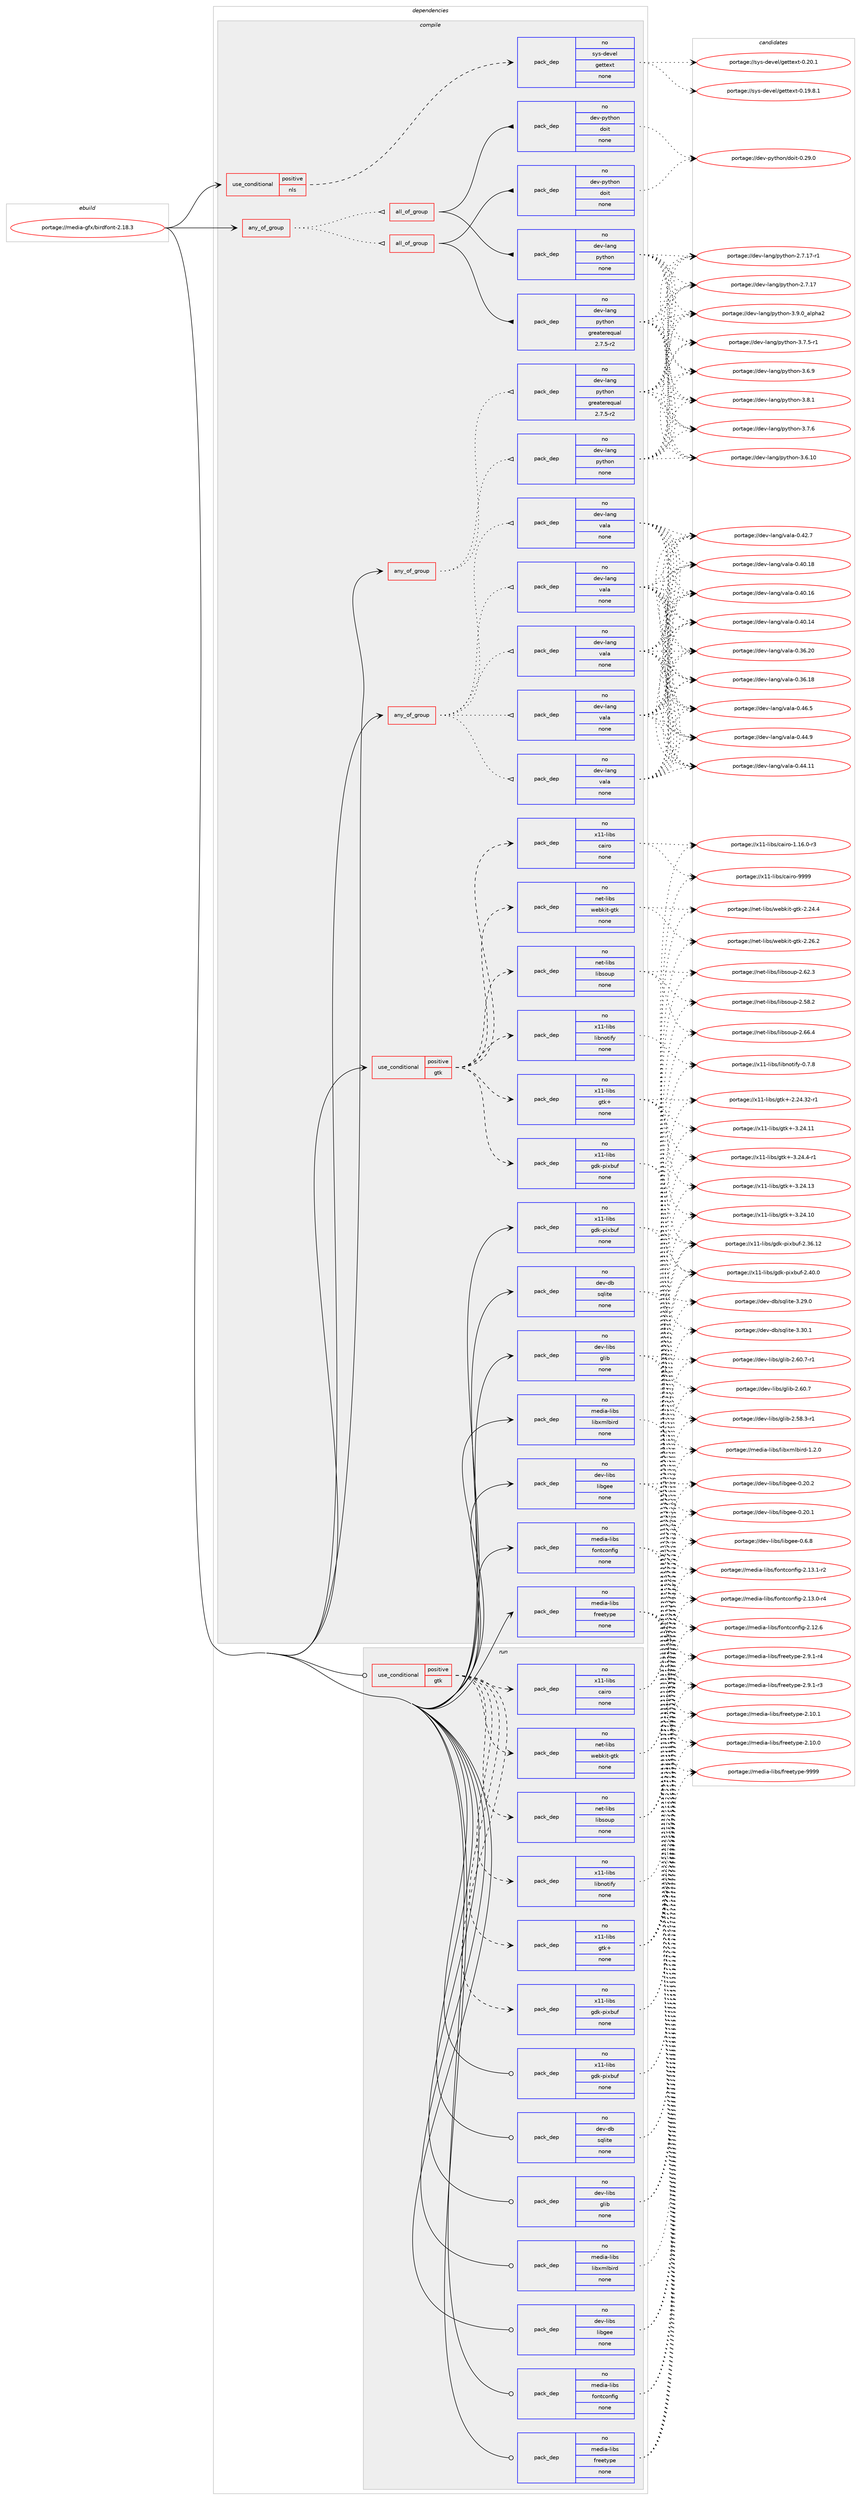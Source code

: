 digraph prolog {

# *************
# Graph options
# *************

newrank=true;
concentrate=true;
compound=true;
graph [rankdir=LR,fontname=Helvetica,fontsize=10,ranksep=1.5];#, ranksep=2.5, nodesep=0.2];
edge  [arrowhead=vee];
node  [fontname=Helvetica,fontsize=10];

# **********
# The ebuild
# **********

subgraph cluster_leftcol {
color=gray;
label=<<i>ebuild</i>>;
id [label="portage://media-gfx/birdfont-2.18.3", color=red, width=4, href="../media-gfx/birdfont-2.18.3.svg"];
}

# ****************
# The dependencies
# ****************

subgraph cluster_midcol {
color=gray;
label=<<i>dependencies</i>>;
subgraph cluster_compile {
fillcolor="#eeeeee";
style=filled;
label=<<i>compile</i>>;
subgraph any3265 {
dependency226949 [label=<<TABLE BORDER="0" CELLBORDER="1" CELLSPACING="0" CELLPADDING="4"><TR><TD CELLPADDING="10">any_of_group</TD></TR></TABLE>>, shape=none, color=red];subgraph all173 {
dependency226950 [label=<<TABLE BORDER="0" CELLBORDER="1" CELLSPACING="0" CELLPADDING="4"><TR><TD CELLPADDING="10">all_of_group</TD></TR></TABLE>>, shape=none, color=red];subgraph pack171475 {
dependency226951 [label=<<TABLE BORDER="0" CELLBORDER="1" CELLSPACING="0" CELLPADDING="4" WIDTH="220"><TR><TD ROWSPAN="6" CELLPADDING="30">pack_dep</TD></TR><TR><TD WIDTH="110">no</TD></TR><TR><TD>dev-lang</TD></TR><TR><TD>python</TD></TR><TR><TD>none</TD></TR><TR><TD></TD></TR></TABLE>>, shape=none, color=blue];
}
dependency226950:e -> dependency226951:w [weight=20,style="solid",arrowhead="inv"];
subgraph pack171476 {
dependency226952 [label=<<TABLE BORDER="0" CELLBORDER="1" CELLSPACING="0" CELLPADDING="4" WIDTH="220"><TR><TD ROWSPAN="6" CELLPADDING="30">pack_dep</TD></TR><TR><TD WIDTH="110">no</TD></TR><TR><TD>dev-python</TD></TR><TR><TD>doit</TD></TR><TR><TD>none</TD></TR><TR><TD></TD></TR></TABLE>>, shape=none, color=blue];
}
dependency226950:e -> dependency226952:w [weight=20,style="solid",arrowhead="inv"];
}
dependency226949:e -> dependency226950:w [weight=20,style="dotted",arrowhead="oinv"];
subgraph all174 {
dependency226953 [label=<<TABLE BORDER="0" CELLBORDER="1" CELLSPACING="0" CELLPADDING="4"><TR><TD CELLPADDING="10">all_of_group</TD></TR></TABLE>>, shape=none, color=red];subgraph pack171477 {
dependency226954 [label=<<TABLE BORDER="0" CELLBORDER="1" CELLSPACING="0" CELLPADDING="4" WIDTH="220"><TR><TD ROWSPAN="6" CELLPADDING="30">pack_dep</TD></TR><TR><TD WIDTH="110">no</TD></TR><TR><TD>dev-lang</TD></TR><TR><TD>python</TD></TR><TR><TD>greaterequal</TD></TR><TR><TD>2.7.5-r2</TD></TR></TABLE>>, shape=none, color=blue];
}
dependency226953:e -> dependency226954:w [weight=20,style="solid",arrowhead="inv"];
subgraph pack171478 {
dependency226955 [label=<<TABLE BORDER="0" CELLBORDER="1" CELLSPACING="0" CELLPADDING="4" WIDTH="220"><TR><TD ROWSPAN="6" CELLPADDING="30">pack_dep</TD></TR><TR><TD WIDTH="110">no</TD></TR><TR><TD>dev-python</TD></TR><TR><TD>doit</TD></TR><TR><TD>none</TD></TR><TR><TD></TD></TR></TABLE>>, shape=none, color=blue];
}
dependency226953:e -> dependency226955:w [weight=20,style="solid",arrowhead="inv"];
}
dependency226949:e -> dependency226953:w [weight=20,style="dotted",arrowhead="oinv"];
}
id:e -> dependency226949:w [weight=20,style="solid",arrowhead="vee"];
subgraph any3266 {
dependency226956 [label=<<TABLE BORDER="0" CELLBORDER="1" CELLSPACING="0" CELLPADDING="4"><TR><TD CELLPADDING="10">any_of_group</TD></TR></TABLE>>, shape=none, color=red];subgraph pack171479 {
dependency226957 [label=<<TABLE BORDER="0" CELLBORDER="1" CELLSPACING="0" CELLPADDING="4" WIDTH="220"><TR><TD ROWSPAN="6" CELLPADDING="30">pack_dep</TD></TR><TR><TD WIDTH="110">no</TD></TR><TR><TD>dev-lang</TD></TR><TR><TD>python</TD></TR><TR><TD>none</TD></TR><TR><TD></TD></TR></TABLE>>, shape=none, color=blue];
}
dependency226956:e -> dependency226957:w [weight=20,style="dotted",arrowhead="oinv"];
subgraph pack171480 {
dependency226958 [label=<<TABLE BORDER="0" CELLBORDER="1" CELLSPACING="0" CELLPADDING="4" WIDTH="220"><TR><TD ROWSPAN="6" CELLPADDING="30">pack_dep</TD></TR><TR><TD WIDTH="110">no</TD></TR><TR><TD>dev-lang</TD></TR><TR><TD>python</TD></TR><TR><TD>greaterequal</TD></TR><TR><TD>2.7.5-r2</TD></TR></TABLE>>, shape=none, color=blue];
}
dependency226956:e -> dependency226958:w [weight=20,style="dotted",arrowhead="oinv"];
}
id:e -> dependency226956:w [weight=20,style="solid",arrowhead="vee"];
subgraph any3267 {
dependency226959 [label=<<TABLE BORDER="0" CELLBORDER="1" CELLSPACING="0" CELLPADDING="4"><TR><TD CELLPADDING="10">any_of_group</TD></TR></TABLE>>, shape=none, color=red];subgraph pack171481 {
dependency226960 [label=<<TABLE BORDER="0" CELLBORDER="1" CELLSPACING="0" CELLPADDING="4" WIDTH="220"><TR><TD ROWSPAN="6" CELLPADDING="30">pack_dep</TD></TR><TR><TD WIDTH="110">no</TD></TR><TR><TD>dev-lang</TD></TR><TR><TD>vala</TD></TR><TR><TD>none</TD></TR><TR><TD></TD></TR></TABLE>>, shape=none, color=blue];
}
dependency226959:e -> dependency226960:w [weight=20,style="dotted",arrowhead="oinv"];
subgraph pack171482 {
dependency226961 [label=<<TABLE BORDER="0" CELLBORDER="1" CELLSPACING="0" CELLPADDING="4" WIDTH="220"><TR><TD ROWSPAN="6" CELLPADDING="30">pack_dep</TD></TR><TR><TD WIDTH="110">no</TD></TR><TR><TD>dev-lang</TD></TR><TR><TD>vala</TD></TR><TR><TD>none</TD></TR><TR><TD></TD></TR></TABLE>>, shape=none, color=blue];
}
dependency226959:e -> dependency226961:w [weight=20,style="dotted",arrowhead="oinv"];
subgraph pack171483 {
dependency226962 [label=<<TABLE BORDER="0" CELLBORDER="1" CELLSPACING="0" CELLPADDING="4" WIDTH="220"><TR><TD ROWSPAN="6" CELLPADDING="30">pack_dep</TD></TR><TR><TD WIDTH="110">no</TD></TR><TR><TD>dev-lang</TD></TR><TR><TD>vala</TD></TR><TR><TD>none</TD></TR><TR><TD></TD></TR></TABLE>>, shape=none, color=blue];
}
dependency226959:e -> dependency226962:w [weight=20,style="dotted",arrowhead="oinv"];
subgraph pack171484 {
dependency226963 [label=<<TABLE BORDER="0" CELLBORDER="1" CELLSPACING="0" CELLPADDING="4" WIDTH="220"><TR><TD ROWSPAN="6" CELLPADDING="30">pack_dep</TD></TR><TR><TD WIDTH="110">no</TD></TR><TR><TD>dev-lang</TD></TR><TR><TD>vala</TD></TR><TR><TD>none</TD></TR><TR><TD></TD></TR></TABLE>>, shape=none, color=blue];
}
dependency226959:e -> dependency226963:w [weight=20,style="dotted",arrowhead="oinv"];
subgraph pack171485 {
dependency226964 [label=<<TABLE BORDER="0" CELLBORDER="1" CELLSPACING="0" CELLPADDING="4" WIDTH="220"><TR><TD ROWSPAN="6" CELLPADDING="30">pack_dep</TD></TR><TR><TD WIDTH="110">no</TD></TR><TR><TD>dev-lang</TD></TR><TR><TD>vala</TD></TR><TR><TD>none</TD></TR><TR><TD></TD></TR></TABLE>>, shape=none, color=blue];
}
dependency226959:e -> dependency226964:w [weight=20,style="dotted",arrowhead="oinv"];
}
id:e -> dependency226959:w [weight=20,style="solid",arrowhead="vee"];
subgraph cond52039 {
dependency226965 [label=<<TABLE BORDER="0" CELLBORDER="1" CELLSPACING="0" CELLPADDING="4"><TR><TD ROWSPAN="3" CELLPADDING="10">use_conditional</TD></TR><TR><TD>positive</TD></TR><TR><TD>gtk</TD></TR></TABLE>>, shape=none, color=red];
subgraph pack171486 {
dependency226966 [label=<<TABLE BORDER="0" CELLBORDER="1" CELLSPACING="0" CELLPADDING="4" WIDTH="220"><TR><TD ROWSPAN="6" CELLPADDING="30">pack_dep</TD></TR><TR><TD WIDTH="110">no</TD></TR><TR><TD>net-libs</TD></TR><TR><TD>libsoup</TD></TR><TR><TD>none</TD></TR><TR><TD></TD></TR></TABLE>>, shape=none, color=blue];
}
dependency226965:e -> dependency226966:w [weight=20,style="dashed",arrowhead="vee"];
subgraph pack171487 {
dependency226967 [label=<<TABLE BORDER="0" CELLBORDER="1" CELLSPACING="0" CELLPADDING="4" WIDTH="220"><TR><TD ROWSPAN="6" CELLPADDING="30">pack_dep</TD></TR><TR><TD WIDTH="110">no</TD></TR><TR><TD>net-libs</TD></TR><TR><TD>webkit-gtk</TD></TR><TR><TD>none</TD></TR><TR><TD></TD></TR></TABLE>>, shape=none, color=blue];
}
dependency226965:e -> dependency226967:w [weight=20,style="dashed",arrowhead="vee"];
subgraph pack171488 {
dependency226968 [label=<<TABLE BORDER="0" CELLBORDER="1" CELLSPACING="0" CELLPADDING="4" WIDTH="220"><TR><TD ROWSPAN="6" CELLPADDING="30">pack_dep</TD></TR><TR><TD WIDTH="110">no</TD></TR><TR><TD>x11-libs</TD></TR><TR><TD>cairo</TD></TR><TR><TD>none</TD></TR><TR><TD></TD></TR></TABLE>>, shape=none, color=blue];
}
dependency226965:e -> dependency226968:w [weight=20,style="dashed",arrowhead="vee"];
subgraph pack171489 {
dependency226969 [label=<<TABLE BORDER="0" CELLBORDER="1" CELLSPACING="0" CELLPADDING="4" WIDTH="220"><TR><TD ROWSPAN="6" CELLPADDING="30">pack_dep</TD></TR><TR><TD WIDTH="110">no</TD></TR><TR><TD>x11-libs</TD></TR><TR><TD>gdk-pixbuf</TD></TR><TR><TD>none</TD></TR><TR><TD></TD></TR></TABLE>>, shape=none, color=blue];
}
dependency226965:e -> dependency226969:w [weight=20,style="dashed",arrowhead="vee"];
subgraph pack171490 {
dependency226970 [label=<<TABLE BORDER="0" CELLBORDER="1" CELLSPACING="0" CELLPADDING="4" WIDTH="220"><TR><TD ROWSPAN="6" CELLPADDING="30">pack_dep</TD></TR><TR><TD WIDTH="110">no</TD></TR><TR><TD>x11-libs</TD></TR><TR><TD>gtk+</TD></TR><TR><TD>none</TD></TR><TR><TD></TD></TR></TABLE>>, shape=none, color=blue];
}
dependency226965:e -> dependency226970:w [weight=20,style="dashed",arrowhead="vee"];
subgraph pack171491 {
dependency226971 [label=<<TABLE BORDER="0" CELLBORDER="1" CELLSPACING="0" CELLPADDING="4" WIDTH="220"><TR><TD ROWSPAN="6" CELLPADDING="30">pack_dep</TD></TR><TR><TD WIDTH="110">no</TD></TR><TR><TD>x11-libs</TD></TR><TR><TD>libnotify</TD></TR><TR><TD>none</TD></TR><TR><TD></TD></TR></TABLE>>, shape=none, color=blue];
}
dependency226965:e -> dependency226971:w [weight=20,style="dashed",arrowhead="vee"];
}
id:e -> dependency226965:w [weight=20,style="solid",arrowhead="vee"];
subgraph cond52040 {
dependency226972 [label=<<TABLE BORDER="0" CELLBORDER="1" CELLSPACING="0" CELLPADDING="4"><TR><TD ROWSPAN="3" CELLPADDING="10">use_conditional</TD></TR><TR><TD>positive</TD></TR><TR><TD>nls</TD></TR></TABLE>>, shape=none, color=red];
subgraph pack171492 {
dependency226973 [label=<<TABLE BORDER="0" CELLBORDER="1" CELLSPACING="0" CELLPADDING="4" WIDTH="220"><TR><TD ROWSPAN="6" CELLPADDING="30">pack_dep</TD></TR><TR><TD WIDTH="110">no</TD></TR><TR><TD>sys-devel</TD></TR><TR><TD>gettext</TD></TR><TR><TD>none</TD></TR><TR><TD></TD></TR></TABLE>>, shape=none, color=blue];
}
dependency226972:e -> dependency226973:w [weight=20,style="dashed",arrowhead="vee"];
}
id:e -> dependency226972:w [weight=20,style="solid",arrowhead="vee"];
subgraph pack171493 {
dependency226974 [label=<<TABLE BORDER="0" CELLBORDER="1" CELLSPACING="0" CELLPADDING="4" WIDTH="220"><TR><TD ROWSPAN="6" CELLPADDING="30">pack_dep</TD></TR><TR><TD WIDTH="110">no</TD></TR><TR><TD>dev-db</TD></TR><TR><TD>sqlite</TD></TR><TR><TD>none</TD></TR><TR><TD></TD></TR></TABLE>>, shape=none, color=blue];
}
id:e -> dependency226974:w [weight=20,style="solid",arrowhead="vee"];
subgraph pack171494 {
dependency226975 [label=<<TABLE BORDER="0" CELLBORDER="1" CELLSPACING="0" CELLPADDING="4" WIDTH="220"><TR><TD ROWSPAN="6" CELLPADDING="30">pack_dep</TD></TR><TR><TD WIDTH="110">no</TD></TR><TR><TD>dev-libs</TD></TR><TR><TD>glib</TD></TR><TR><TD>none</TD></TR><TR><TD></TD></TR></TABLE>>, shape=none, color=blue];
}
id:e -> dependency226975:w [weight=20,style="solid",arrowhead="vee"];
subgraph pack171495 {
dependency226976 [label=<<TABLE BORDER="0" CELLBORDER="1" CELLSPACING="0" CELLPADDING="4" WIDTH="220"><TR><TD ROWSPAN="6" CELLPADDING="30">pack_dep</TD></TR><TR><TD WIDTH="110">no</TD></TR><TR><TD>dev-libs</TD></TR><TR><TD>libgee</TD></TR><TR><TD>none</TD></TR><TR><TD></TD></TR></TABLE>>, shape=none, color=blue];
}
id:e -> dependency226976:w [weight=20,style="solid",arrowhead="vee"];
subgraph pack171496 {
dependency226977 [label=<<TABLE BORDER="0" CELLBORDER="1" CELLSPACING="0" CELLPADDING="4" WIDTH="220"><TR><TD ROWSPAN="6" CELLPADDING="30">pack_dep</TD></TR><TR><TD WIDTH="110">no</TD></TR><TR><TD>media-libs</TD></TR><TR><TD>fontconfig</TD></TR><TR><TD>none</TD></TR><TR><TD></TD></TR></TABLE>>, shape=none, color=blue];
}
id:e -> dependency226977:w [weight=20,style="solid",arrowhead="vee"];
subgraph pack171497 {
dependency226978 [label=<<TABLE BORDER="0" CELLBORDER="1" CELLSPACING="0" CELLPADDING="4" WIDTH="220"><TR><TD ROWSPAN="6" CELLPADDING="30">pack_dep</TD></TR><TR><TD WIDTH="110">no</TD></TR><TR><TD>media-libs</TD></TR><TR><TD>freetype</TD></TR><TR><TD>none</TD></TR><TR><TD></TD></TR></TABLE>>, shape=none, color=blue];
}
id:e -> dependency226978:w [weight=20,style="solid",arrowhead="vee"];
subgraph pack171498 {
dependency226979 [label=<<TABLE BORDER="0" CELLBORDER="1" CELLSPACING="0" CELLPADDING="4" WIDTH="220"><TR><TD ROWSPAN="6" CELLPADDING="30">pack_dep</TD></TR><TR><TD WIDTH="110">no</TD></TR><TR><TD>media-libs</TD></TR><TR><TD>libxmlbird</TD></TR><TR><TD>none</TD></TR><TR><TD></TD></TR></TABLE>>, shape=none, color=blue];
}
id:e -> dependency226979:w [weight=20,style="solid",arrowhead="vee"];
subgraph pack171499 {
dependency226980 [label=<<TABLE BORDER="0" CELLBORDER="1" CELLSPACING="0" CELLPADDING="4" WIDTH="220"><TR><TD ROWSPAN="6" CELLPADDING="30">pack_dep</TD></TR><TR><TD WIDTH="110">no</TD></TR><TR><TD>x11-libs</TD></TR><TR><TD>gdk-pixbuf</TD></TR><TR><TD>none</TD></TR><TR><TD></TD></TR></TABLE>>, shape=none, color=blue];
}
id:e -> dependency226980:w [weight=20,style="solid",arrowhead="vee"];
}
subgraph cluster_compileandrun {
fillcolor="#eeeeee";
style=filled;
label=<<i>compile and run</i>>;
}
subgraph cluster_run {
fillcolor="#eeeeee";
style=filled;
label=<<i>run</i>>;
subgraph cond52041 {
dependency226981 [label=<<TABLE BORDER="0" CELLBORDER="1" CELLSPACING="0" CELLPADDING="4"><TR><TD ROWSPAN="3" CELLPADDING="10">use_conditional</TD></TR><TR><TD>positive</TD></TR><TR><TD>gtk</TD></TR></TABLE>>, shape=none, color=red];
subgraph pack171500 {
dependency226982 [label=<<TABLE BORDER="0" CELLBORDER="1" CELLSPACING="0" CELLPADDING="4" WIDTH="220"><TR><TD ROWSPAN="6" CELLPADDING="30">pack_dep</TD></TR><TR><TD WIDTH="110">no</TD></TR><TR><TD>net-libs</TD></TR><TR><TD>libsoup</TD></TR><TR><TD>none</TD></TR><TR><TD></TD></TR></TABLE>>, shape=none, color=blue];
}
dependency226981:e -> dependency226982:w [weight=20,style="dashed",arrowhead="vee"];
subgraph pack171501 {
dependency226983 [label=<<TABLE BORDER="0" CELLBORDER="1" CELLSPACING="0" CELLPADDING="4" WIDTH="220"><TR><TD ROWSPAN="6" CELLPADDING="30">pack_dep</TD></TR><TR><TD WIDTH="110">no</TD></TR><TR><TD>net-libs</TD></TR><TR><TD>webkit-gtk</TD></TR><TR><TD>none</TD></TR><TR><TD></TD></TR></TABLE>>, shape=none, color=blue];
}
dependency226981:e -> dependency226983:w [weight=20,style="dashed",arrowhead="vee"];
subgraph pack171502 {
dependency226984 [label=<<TABLE BORDER="0" CELLBORDER="1" CELLSPACING="0" CELLPADDING="4" WIDTH="220"><TR><TD ROWSPAN="6" CELLPADDING="30">pack_dep</TD></TR><TR><TD WIDTH="110">no</TD></TR><TR><TD>x11-libs</TD></TR><TR><TD>cairo</TD></TR><TR><TD>none</TD></TR><TR><TD></TD></TR></TABLE>>, shape=none, color=blue];
}
dependency226981:e -> dependency226984:w [weight=20,style="dashed",arrowhead="vee"];
subgraph pack171503 {
dependency226985 [label=<<TABLE BORDER="0" CELLBORDER="1" CELLSPACING="0" CELLPADDING="4" WIDTH="220"><TR><TD ROWSPAN="6" CELLPADDING="30">pack_dep</TD></TR><TR><TD WIDTH="110">no</TD></TR><TR><TD>x11-libs</TD></TR><TR><TD>gdk-pixbuf</TD></TR><TR><TD>none</TD></TR><TR><TD></TD></TR></TABLE>>, shape=none, color=blue];
}
dependency226981:e -> dependency226985:w [weight=20,style="dashed",arrowhead="vee"];
subgraph pack171504 {
dependency226986 [label=<<TABLE BORDER="0" CELLBORDER="1" CELLSPACING="0" CELLPADDING="4" WIDTH="220"><TR><TD ROWSPAN="6" CELLPADDING="30">pack_dep</TD></TR><TR><TD WIDTH="110">no</TD></TR><TR><TD>x11-libs</TD></TR><TR><TD>gtk+</TD></TR><TR><TD>none</TD></TR><TR><TD></TD></TR></TABLE>>, shape=none, color=blue];
}
dependency226981:e -> dependency226986:w [weight=20,style="dashed",arrowhead="vee"];
subgraph pack171505 {
dependency226987 [label=<<TABLE BORDER="0" CELLBORDER="1" CELLSPACING="0" CELLPADDING="4" WIDTH="220"><TR><TD ROWSPAN="6" CELLPADDING="30">pack_dep</TD></TR><TR><TD WIDTH="110">no</TD></TR><TR><TD>x11-libs</TD></TR><TR><TD>libnotify</TD></TR><TR><TD>none</TD></TR><TR><TD></TD></TR></TABLE>>, shape=none, color=blue];
}
dependency226981:e -> dependency226987:w [weight=20,style="dashed",arrowhead="vee"];
}
id:e -> dependency226981:w [weight=20,style="solid",arrowhead="odot"];
subgraph pack171506 {
dependency226988 [label=<<TABLE BORDER="0" CELLBORDER="1" CELLSPACING="0" CELLPADDING="4" WIDTH="220"><TR><TD ROWSPAN="6" CELLPADDING="30">pack_dep</TD></TR><TR><TD WIDTH="110">no</TD></TR><TR><TD>dev-db</TD></TR><TR><TD>sqlite</TD></TR><TR><TD>none</TD></TR><TR><TD></TD></TR></TABLE>>, shape=none, color=blue];
}
id:e -> dependency226988:w [weight=20,style="solid",arrowhead="odot"];
subgraph pack171507 {
dependency226989 [label=<<TABLE BORDER="0" CELLBORDER="1" CELLSPACING="0" CELLPADDING="4" WIDTH="220"><TR><TD ROWSPAN="6" CELLPADDING="30">pack_dep</TD></TR><TR><TD WIDTH="110">no</TD></TR><TR><TD>dev-libs</TD></TR><TR><TD>glib</TD></TR><TR><TD>none</TD></TR><TR><TD></TD></TR></TABLE>>, shape=none, color=blue];
}
id:e -> dependency226989:w [weight=20,style="solid",arrowhead="odot"];
subgraph pack171508 {
dependency226990 [label=<<TABLE BORDER="0" CELLBORDER="1" CELLSPACING="0" CELLPADDING="4" WIDTH="220"><TR><TD ROWSPAN="6" CELLPADDING="30">pack_dep</TD></TR><TR><TD WIDTH="110">no</TD></TR><TR><TD>dev-libs</TD></TR><TR><TD>libgee</TD></TR><TR><TD>none</TD></TR><TR><TD></TD></TR></TABLE>>, shape=none, color=blue];
}
id:e -> dependency226990:w [weight=20,style="solid",arrowhead="odot"];
subgraph pack171509 {
dependency226991 [label=<<TABLE BORDER="0" CELLBORDER="1" CELLSPACING="0" CELLPADDING="4" WIDTH="220"><TR><TD ROWSPAN="6" CELLPADDING="30">pack_dep</TD></TR><TR><TD WIDTH="110">no</TD></TR><TR><TD>media-libs</TD></TR><TR><TD>fontconfig</TD></TR><TR><TD>none</TD></TR><TR><TD></TD></TR></TABLE>>, shape=none, color=blue];
}
id:e -> dependency226991:w [weight=20,style="solid",arrowhead="odot"];
subgraph pack171510 {
dependency226992 [label=<<TABLE BORDER="0" CELLBORDER="1" CELLSPACING="0" CELLPADDING="4" WIDTH="220"><TR><TD ROWSPAN="6" CELLPADDING="30">pack_dep</TD></TR><TR><TD WIDTH="110">no</TD></TR><TR><TD>media-libs</TD></TR><TR><TD>freetype</TD></TR><TR><TD>none</TD></TR><TR><TD></TD></TR></TABLE>>, shape=none, color=blue];
}
id:e -> dependency226992:w [weight=20,style="solid",arrowhead="odot"];
subgraph pack171511 {
dependency226993 [label=<<TABLE BORDER="0" CELLBORDER="1" CELLSPACING="0" CELLPADDING="4" WIDTH="220"><TR><TD ROWSPAN="6" CELLPADDING="30">pack_dep</TD></TR><TR><TD WIDTH="110">no</TD></TR><TR><TD>media-libs</TD></TR><TR><TD>libxmlbird</TD></TR><TR><TD>none</TD></TR><TR><TD></TD></TR></TABLE>>, shape=none, color=blue];
}
id:e -> dependency226993:w [weight=20,style="solid",arrowhead="odot"];
subgraph pack171512 {
dependency226994 [label=<<TABLE BORDER="0" CELLBORDER="1" CELLSPACING="0" CELLPADDING="4" WIDTH="220"><TR><TD ROWSPAN="6" CELLPADDING="30">pack_dep</TD></TR><TR><TD WIDTH="110">no</TD></TR><TR><TD>x11-libs</TD></TR><TR><TD>gdk-pixbuf</TD></TR><TR><TD>none</TD></TR><TR><TD></TD></TR></TABLE>>, shape=none, color=blue];
}
id:e -> dependency226994:w [weight=20,style="solid",arrowhead="odot"];
}
}

# **************
# The candidates
# **************

subgraph cluster_choices {
rank=same;
color=gray;
label=<<i>candidates</i>>;

subgraph choice171475 {
color=black;
nodesep=1;
choice10010111845108971101034711212111610411111045514657464895971081121049750 [label="portage://dev-lang/python-3.9.0_alpha2", color=red, width=4,href="../dev-lang/python-3.9.0_alpha2.svg"];
choice100101118451089711010347112121116104111110455146564649 [label="portage://dev-lang/python-3.8.1", color=red, width=4,href="../dev-lang/python-3.8.1.svg"];
choice100101118451089711010347112121116104111110455146554654 [label="portage://dev-lang/python-3.7.6", color=red, width=4,href="../dev-lang/python-3.7.6.svg"];
choice1001011184510897110103471121211161041111104551465546534511449 [label="portage://dev-lang/python-3.7.5-r1", color=red, width=4,href="../dev-lang/python-3.7.5-r1.svg"];
choice100101118451089711010347112121116104111110455146544657 [label="portage://dev-lang/python-3.6.9", color=red, width=4,href="../dev-lang/python-3.6.9.svg"];
choice10010111845108971101034711212111610411111045514654464948 [label="portage://dev-lang/python-3.6.10", color=red, width=4,href="../dev-lang/python-3.6.10.svg"];
choice100101118451089711010347112121116104111110455046554649554511449 [label="portage://dev-lang/python-2.7.17-r1", color=red, width=4,href="../dev-lang/python-2.7.17-r1.svg"];
choice10010111845108971101034711212111610411111045504655464955 [label="portage://dev-lang/python-2.7.17", color=red, width=4,href="../dev-lang/python-2.7.17.svg"];
dependency226951:e -> choice10010111845108971101034711212111610411111045514657464895971081121049750:w [style=dotted,weight="100"];
dependency226951:e -> choice100101118451089711010347112121116104111110455146564649:w [style=dotted,weight="100"];
dependency226951:e -> choice100101118451089711010347112121116104111110455146554654:w [style=dotted,weight="100"];
dependency226951:e -> choice1001011184510897110103471121211161041111104551465546534511449:w [style=dotted,weight="100"];
dependency226951:e -> choice100101118451089711010347112121116104111110455146544657:w [style=dotted,weight="100"];
dependency226951:e -> choice10010111845108971101034711212111610411111045514654464948:w [style=dotted,weight="100"];
dependency226951:e -> choice100101118451089711010347112121116104111110455046554649554511449:w [style=dotted,weight="100"];
dependency226951:e -> choice10010111845108971101034711212111610411111045504655464955:w [style=dotted,weight="100"];
}
subgraph choice171476 {
color=black;
nodesep=1;
choice100101118451121211161041111104710011110511645484650574648 [label="portage://dev-python/doit-0.29.0", color=red, width=4,href="../dev-python/doit-0.29.0.svg"];
dependency226952:e -> choice100101118451121211161041111104710011110511645484650574648:w [style=dotted,weight="100"];
}
subgraph choice171477 {
color=black;
nodesep=1;
choice10010111845108971101034711212111610411111045514657464895971081121049750 [label="portage://dev-lang/python-3.9.0_alpha2", color=red, width=4,href="../dev-lang/python-3.9.0_alpha2.svg"];
choice100101118451089711010347112121116104111110455146564649 [label="portage://dev-lang/python-3.8.1", color=red, width=4,href="../dev-lang/python-3.8.1.svg"];
choice100101118451089711010347112121116104111110455146554654 [label="portage://dev-lang/python-3.7.6", color=red, width=4,href="../dev-lang/python-3.7.6.svg"];
choice1001011184510897110103471121211161041111104551465546534511449 [label="portage://dev-lang/python-3.7.5-r1", color=red, width=4,href="../dev-lang/python-3.7.5-r1.svg"];
choice100101118451089711010347112121116104111110455146544657 [label="portage://dev-lang/python-3.6.9", color=red, width=4,href="../dev-lang/python-3.6.9.svg"];
choice10010111845108971101034711212111610411111045514654464948 [label="portage://dev-lang/python-3.6.10", color=red, width=4,href="../dev-lang/python-3.6.10.svg"];
choice100101118451089711010347112121116104111110455046554649554511449 [label="portage://dev-lang/python-2.7.17-r1", color=red, width=4,href="../dev-lang/python-2.7.17-r1.svg"];
choice10010111845108971101034711212111610411111045504655464955 [label="portage://dev-lang/python-2.7.17", color=red, width=4,href="../dev-lang/python-2.7.17.svg"];
dependency226954:e -> choice10010111845108971101034711212111610411111045514657464895971081121049750:w [style=dotted,weight="100"];
dependency226954:e -> choice100101118451089711010347112121116104111110455146564649:w [style=dotted,weight="100"];
dependency226954:e -> choice100101118451089711010347112121116104111110455146554654:w [style=dotted,weight="100"];
dependency226954:e -> choice1001011184510897110103471121211161041111104551465546534511449:w [style=dotted,weight="100"];
dependency226954:e -> choice100101118451089711010347112121116104111110455146544657:w [style=dotted,weight="100"];
dependency226954:e -> choice10010111845108971101034711212111610411111045514654464948:w [style=dotted,weight="100"];
dependency226954:e -> choice100101118451089711010347112121116104111110455046554649554511449:w [style=dotted,weight="100"];
dependency226954:e -> choice10010111845108971101034711212111610411111045504655464955:w [style=dotted,weight="100"];
}
subgraph choice171478 {
color=black;
nodesep=1;
choice100101118451121211161041111104710011110511645484650574648 [label="portage://dev-python/doit-0.29.0", color=red, width=4,href="../dev-python/doit-0.29.0.svg"];
dependency226955:e -> choice100101118451121211161041111104710011110511645484650574648:w [style=dotted,weight="100"];
}
subgraph choice171479 {
color=black;
nodesep=1;
choice10010111845108971101034711212111610411111045514657464895971081121049750 [label="portage://dev-lang/python-3.9.0_alpha2", color=red, width=4,href="../dev-lang/python-3.9.0_alpha2.svg"];
choice100101118451089711010347112121116104111110455146564649 [label="portage://dev-lang/python-3.8.1", color=red, width=4,href="../dev-lang/python-3.8.1.svg"];
choice100101118451089711010347112121116104111110455146554654 [label="portage://dev-lang/python-3.7.6", color=red, width=4,href="../dev-lang/python-3.7.6.svg"];
choice1001011184510897110103471121211161041111104551465546534511449 [label="portage://dev-lang/python-3.7.5-r1", color=red, width=4,href="../dev-lang/python-3.7.5-r1.svg"];
choice100101118451089711010347112121116104111110455146544657 [label="portage://dev-lang/python-3.6.9", color=red, width=4,href="../dev-lang/python-3.6.9.svg"];
choice10010111845108971101034711212111610411111045514654464948 [label="portage://dev-lang/python-3.6.10", color=red, width=4,href="../dev-lang/python-3.6.10.svg"];
choice100101118451089711010347112121116104111110455046554649554511449 [label="portage://dev-lang/python-2.7.17-r1", color=red, width=4,href="../dev-lang/python-2.7.17-r1.svg"];
choice10010111845108971101034711212111610411111045504655464955 [label="portage://dev-lang/python-2.7.17", color=red, width=4,href="../dev-lang/python-2.7.17.svg"];
dependency226957:e -> choice10010111845108971101034711212111610411111045514657464895971081121049750:w [style=dotted,weight="100"];
dependency226957:e -> choice100101118451089711010347112121116104111110455146564649:w [style=dotted,weight="100"];
dependency226957:e -> choice100101118451089711010347112121116104111110455146554654:w [style=dotted,weight="100"];
dependency226957:e -> choice1001011184510897110103471121211161041111104551465546534511449:w [style=dotted,weight="100"];
dependency226957:e -> choice100101118451089711010347112121116104111110455146544657:w [style=dotted,weight="100"];
dependency226957:e -> choice10010111845108971101034711212111610411111045514654464948:w [style=dotted,weight="100"];
dependency226957:e -> choice100101118451089711010347112121116104111110455046554649554511449:w [style=dotted,weight="100"];
dependency226957:e -> choice10010111845108971101034711212111610411111045504655464955:w [style=dotted,weight="100"];
}
subgraph choice171480 {
color=black;
nodesep=1;
choice10010111845108971101034711212111610411111045514657464895971081121049750 [label="portage://dev-lang/python-3.9.0_alpha2", color=red, width=4,href="../dev-lang/python-3.9.0_alpha2.svg"];
choice100101118451089711010347112121116104111110455146564649 [label="portage://dev-lang/python-3.8.1", color=red, width=4,href="../dev-lang/python-3.8.1.svg"];
choice100101118451089711010347112121116104111110455146554654 [label="portage://dev-lang/python-3.7.6", color=red, width=4,href="../dev-lang/python-3.7.6.svg"];
choice1001011184510897110103471121211161041111104551465546534511449 [label="portage://dev-lang/python-3.7.5-r1", color=red, width=4,href="../dev-lang/python-3.7.5-r1.svg"];
choice100101118451089711010347112121116104111110455146544657 [label="portage://dev-lang/python-3.6.9", color=red, width=4,href="../dev-lang/python-3.6.9.svg"];
choice10010111845108971101034711212111610411111045514654464948 [label="portage://dev-lang/python-3.6.10", color=red, width=4,href="../dev-lang/python-3.6.10.svg"];
choice100101118451089711010347112121116104111110455046554649554511449 [label="portage://dev-lang/python-2.7.17-r1", color=red, width=4,href="../dev-lang/python-2.7.17-r1.svg"];
choice10010111845108971101034711212111610411111045504655464955 [label="portage://dev-lang/python-2.7.17", color=red, width=4,href="../dev-lang/python-2.7.17.svg"];
dependency226958:e -> choice10010111845108971101034711212111610411111045514657464895971081121049750:w [style=dotted,weight="100"];
dependency226958:e -> choice100101118451089711010347112121116104111110455146564649:w [style=dotted,weight="100"];
dependency226958:e -> choice100101118451089711010347112121116104111110455146554654:w [style=dotted,weight="100"];
dependency226958:e -> choice1001011184510897110103471121211161041111104551465546534511449:w [style=dotted,weight="100"];
dependency226958:e -> choice100101118451089711010347112121116104111110455146544657:w [style=dotted,weight="100"];
dependency226958:e -> choice10010111845108971101034711212111610411111045514654464948:w [style=dotted,weight="100"];
dependency226958:e -> choice100101118451089711010347112121116104111110455046554649554511449:w [style=dotted,weight="100"];
dependency226958:e -> choice10010111845108971101034711212111610411111045504655464955:w [style=dotted,weight="100"];
}
subgraph choice171481 {
color=black;
nodesep=1;
choice100101118451089711010347118971089745484652544653 [label="portage://dev-lang/vala-0.46.5", color=red, width=4,href="../dev-lang/vala-0.46.5.svg"];
choice100101118451089711010347118971089745484652524657 [label="portage://dev-lang/vala-0.44.9", color=red, width=4,href="../dev-lang/vala-0.44.9.svg"];
choice10010111845108971101034711897108974548465252464949 [label="portage://dev-lang/vala-0.44.11", color=red, width=4,href="../dev-lang/vala-0.44.11.svg"];
choice100101118451089711010347118971089745484652504655 [label="portage://dev-lang/vala-0.42.7", color=red, width=4,href="../dev-lang/vala-0.42.7.svg"];
choice10010111845108971101034711897108974548465248464956 [label="portage://dev-lang/vala-0.40.18", color=red, width=4,href="../dev-lang/vala-0.40.18.svg"];
choice10010111845108971101034711897108974548465248464954 [label="portage://dev-lang/vala-0.40.16", color=red, width=4,href="../dev-lang/vala-0.40.16.svg"];
choice10010111845108971101034711897108974548465248464952 [label="portage://dev-lang/vala-0.40.14", color=red, width=4,href="../dev-lang/vala-0.40.14.svg"];
choice10010111845108971101034711897108974548465154465048 [label="portage://dev-lang/vala-0.36.20", color=red, width=4,href="../dev-lang/vala-0.36.20.svg"];
choice10010111845108971101034711897108974548465154464956 [label="portage://dev-lang/vala-0.36.18", color=red, width=4,href="../dev-lang/vala-0.36.18.svg"];
dependency226960:e -> choice100101118451089711010347118971089745484652544653:w [style=dotted,weight="100"];
dependency226960:e -> choice100101118451089711010347118971089745484652524657:w [style=dotted,weight="100"];
dependency226960:e -> choice10010111845108971101034711897108974548465252464949:w [style=dotted,weight="100"];
dependency226960:e -> choice100101118451089711010347118971089745484652504655:w [style=dotted,weight="100"];
dependency226960:e -> choice10010111845108971101034711897108974548465248464956:w [style=dotted,weight="100"];
dependency226960:e -> choice10010111845108971101034711897108974548465248464954:w [style=dotted,weight="100"];
dependency226960:e -> choice10010111845108971101034711897108974548465248464952:w [style=dotted,weight="100"];
dependency226960:e -> choice10010111845108971101034711897108974548465154465048:w [style=dotted,weight="100"];
dependency226960:e -> choice10010111845108971101034711897108974548465154464956:w [style=dotted,weight="100"];
}
subgraph choice171482 {
color=black;
nodesep=1;
choice100101118451089711010347118971089745484652544653 [label="portage://dev-lang/vala-0.46.5", color=red, width=4,href="../dev-lang/vala-0.46.5.svg"];
choice100101118451089711010347118971089745484652524657 [label="portage://dev-lang/vala-0.44.9", color=red, width=4,href="../dev-lang/vala-0.44.9.svg"];
choice10010111845108971101034711897108974548465252464949 [label="portage://dev-lang/vala-0.44.11", color=red, width=4,href="../dev-lang/vala-0.44.11.svg"];
choice100101118451089711010347118971089745484652504655 [label="portage://dev-lang/vala-0.42.7", color=red, width=4,href="../dev-lang/vala-0.42.7.svg"];
choice10010111845108971101034711897108974548465248464956 [label="portage://dev-lang/vala-0.40.18", color=red, width=4,href="../dev-lang/vala-0.40.18.svg"];
choice10010111845108971101034711897108974548465248464954 [label="portage://dev-lang/vala-0.40.16", color=red, width=4,href="../dev-lang/vala-0.40.16.svg"];
choice10010111845108971101034711897108974548465248464952 [label="portage://dev-lang/vala-0.40.14", color=red, width=4,href="../dev-lang/vala-0.40.14.svg"];
choice10010111845108971101034711897108974548465154465048 [label="portage://dev-lang/vala-0.36.20", color=red, width=4,href="../dev-lang/vala-0.36.20.svg"];
choice10010111845108971101034711897108974548465154464956 [label="portage://dev-lang/vala-0.36.18", color=red, width=4,href="../dev-lang/vala-0.36.18.svg"];
dependency226961:e -> choice100101118451089711010347118971089745484652544653:w [style=dotted,weight="100"];
dependency226961:e -> choice100101118451089711010347118971089745484652524657:w [style=dotted,weight="100"];
dependency226961:e -> choice10010111845108971101034711897108974548465252464949:w [style=dotted,weight="100"];
dependency226961:e -> choice100101118451089711010347118971089745484652504655:w [style=dotted,weight="100"];
dependency226961:e -> choice10010111845108971101034711897108974548465248464956:w [style=dotted,weight="100"];
dependency226961:e -> choice10010111845108971101034711897108974548465248464954:w [style=dotted,weight="100"];
dependency226961:e -> choice10010111845108971101034711897108974548465248464952:w [style=dotted,weight="100"];
dependency226961:e -> choice10010111845108971101034711897108974548465154465048:w [style=dotted,weight="100"];
dependency226961:e -> choice10010111845108971101034711897108974548465154464956:w [style=dotted,weight="100"];
}
subgraph choice171483 {
color=black;
nodesep=1;
choice100101118451089711010347118971089745484652544653 [label="portage://dev-lang/vala-0.46.5", color=red, width=4,href="../dev-lang/vala-0.46.5.svg"];
choice100101118451089711010347118971089745484652524657 [label="portage://dev-lang/vala-0.44.9", color=red, width=4,href="../dev-lang/vala-0.44.9.svg"];
choice10010111845108971101034711897108974548465252464949 [label="portage://dev-lang/vala-0.44.11", color=red, width=4,href="../dev-lang/vala-0.44.11.svg"];
choice100101118451089711010347118971089745484652504655 [label="portage://dev-lang/vala-0.42.7", color=red, width=4,href="../dev-lang/vala-0.42.7.svg"];
choice10010111845108971101034711897108974548465248464956 [label="portage://dev-lang/vala-0.40.18", color=red, width=4,href="../dev-lang/vala-0.40.18.svg"];
choice10010111845108971101034711897108974548465248464954 [label="portage://dev-lang/vala-0.40.16", color=red, width=4,href="../dev-lang/vala-0.40.16.svg"];
choice10010111845108971101034711897108974548465248464952 [label="portage://dev-lang/vala-0.40.14", color=red, width=4,href="../dev-lang/vala-0.40.14.svg"];
choice10010111845108971101034711897108974548465154465048 [label="portage://dev-lang/vala-0.36.20", color=red, width=4,href="../dev-lang/vala-0.36.20.svg"];
choice10010111845108971101034711897108974548465154464956 [label="portage://dev-lang/vala-0.36.18", color=red, width=4,href="../dev-lang/vala-0.36.18.svg"];
dependency226962:e -> choice100101118451089711010347118971089745484652544653:w [style=dotted,weight="100"];
dependency226962:e -> choice100101118451089711010347118971089745484652524657:w [style=dotted,weight="100"];
dependency226962:e -> choice10010111845108971101034711897108974548465252464949:w [style=dotted,weight="100"];
dependency226962:e -> choice100101118451089711010347118971089745484652504655:w [style=dotted,weight="100"];
dependency226962:e -> choice10010111845108971101034711897108974548465248464956:w [style=dotted,weight="100"];
dependency226962:e -> choice10010111845108971101034711897108974548465248464954:w [style=dotted,weight="100"];
dependency226962:e -> choice10010111845108971101034711897108974548465248464952:w [style=dotted,weight="100"];
dependency226962:e -> choice10010111845108971101034711897108974548465154465048:w [style=dotted,weight="100"];
dependency226962:e -> choice10010111845108971101034711897108974548465154464956:w [style=dotted,weight="100"];
}
subgraph choice171484 {
color=black;
nodesep=1;
choice100101118451089711010347118971089745484652544653 [label="portage://dev-lang/vala-0.46.5", color=red, width=4,href="../dev-lang/vala-0.46.5.svg"];
choice100101118451089711010347118971089745484652524657 [label="portage://dev-lang/vala-0.44.9", color=red, width=4,href="../dev-lang/vala-0.44.9.svg"];
choice10010111845108971101034711897108974548465252464949 [label="portage://dev-lang/vala-0.44.11", color=red, width=4,href="../dev-lang/vala-0.44.11.svg"];
choice100101118451089711010347118971089745484652504655 [label="portage://dev-lang/vala-0.42.7", color=red, width=4,href="../dev-lang/vala-0.42.7.svg"];
choice10010111845108971101034711897108974548465248464956 [label="portage://dev-lang/vala-0.40.18", color=red, width=4,href="../dev-lang/vala-0.40.18.svg"];
choice10010111845108971101034711897108974548465248464954 [label="portage://dev-lang/vala-0.40.16", color=red, width=4,href="../dev-lang/vala-0.40.16.svg"];
choice10010111845108971101034711897108974548465248464952 [label="portage://dev-lang/vala-0.40.14", color=red, width=4,href="../dev-lang/vala-0.40.14.svg"];
choice10010111845108971101034711897108974548465154465048 [label="portage://dev-lang/vala-0.36.20", color=red, width=4,href="../dev-lang/vala-0.36.20.svg"];
choice10010111845108971101034711897108974548465154464956 [label="portage://dev-lang/vala-0.36.18", color=red, width=4,href="../dev-lang/vala-0.36.18.svg"];
dependency226963:e -> choice100101118451089711010347118971089745484652544653:w [style=dotted,weight="100"];
dependency226963:e -> choice100101118451089711010347118971089745484652524657:w [style=dotted,weight="100"];
dependency226963:e -> choice10010111845108971101034711897108974548465252464949:w [style=dotted,weight="100"];
dependency226963:e -> choice100101118451089711010347118971089745484652504655:w [style=dotted,weight="100"];
dependency226963:e -> choice10010111845108971101034711897108974548465248464956:w [style=dotted,weight="100"];
dependency226963:e -> choice10010111845108971101034711897108974548465248464954:w [style=dotted,weight="100"];
dependency226963:e -> choice10010111845108971101034711897108974548465248464952:w [style=dotted,weight="100"];
dependency226963:e -> choice10010111845108971101034711897108974548465154465048:w [style=dotted,weight="100"];
dependency226963:e -> choice10010111845108971101034711897108974548465154464956:w [style=dotted,weight="100"];
}
subgraph choice171485 {
color=black;
nodesep=1;
choice100101118451089711010347118971089745484652544653 [label="portage://dev-lang/vala-0.46.5", color=red, width=4,href="../dev-lang/vala-0.46.5.svg"];
choice100101118451089711010347118971089745484652524657 [label="portage://dev-lang/vala-0.44.9", color=red, width=4,href="../dev-lang/vala-0.44.9.svg"];
choice10010111845108971101034711897108974548465252464949 [label="portage://dev-lang/vala-0.44.11", color=red, width=4,href="../dev-lang/vala-0.44.11.svg"];
choice100101118451089711010347118971089745484652504655 [label="portage://dev-lang/vala-0.42.7", color=red, width=4,href="../dev-lang/vala-0.42.7.svg"];
choice10010111845108971101034711897108974548465248464956 [label="portage://dev-lang/vala-0.40.18", color=red, width=4,href="../dev-lang/vala-0.40.18.svg"];
choice10010111845108971101034711897108974548465248464954 [label="portage://dev-lang/vala-0.40.16", color=red, width=4,href="../dev-lang/vala-0.40.16.svg"];
choice10010111845108971101034711897108974548465248464952 [label="portage://dev-lang/vala-0.40.14", color=red, width=4,href="../dev-lang/vala-0.40.14.svg"];
choice10010111845108971101034711897108974548465154465048 [label="portage://dev-lang/vala-0.36.20", color=red, width=4,href="../dev-lang/vala-0.36.20.svg"];
choice10010111845108971101034711897108974548465154464956 [label="portage://dev-lang/vala-0.36.18", color=red, width=4,href="../dev-lang/vala-0.36.18.svg"];
dependency226964:e -> choice100101118451089711010347118971089745484652544653:w [style=dotted,weight="100"];
dependency226964:e -> choice100101118451089711010347118971089745484652524657:w [style=dotted,weight="100"];
dependency226964:e -> choice10010111845108971101034711897108974548465252464949:w [style=dotted,weight="100"];
dependency226964:e -> choice100101118451089711010347118971089745484652504655:w [style=dotted,weight="100"];
dependency226964:e -> choice10010111845108971101034711897108974548465248464956:w [style=dotted,weight="100"];
dependency226964:e -> choice10010111845108971101034711897108974548465248464954:w [style=dotted,weight="100"];
dependency226964:e -> choice10010111845108971101034711897108974548465248464952:w [style=dotted,weight="100"];
dependency226964:e -> choice10010111845108971101034711897108974548465154465048:w [style=dotted,weight="100"];
dependency226964:e -> choice10010111845108971101034711897108974548465154464956:w [style=dotted,weight="100"];
}
subgraph choice171486 {
color=black;
nodesep=1;
choice1101011164510810598115471081059811511111711245504654544652 [label="portage://net-libs/libsoup-2.66.4", color=red, width=4,href="../net-libs/libsoup-2.66.4.svg"];
choice1101011164510810598115471081059811511111711245504654504651 [label="portage://net-libs/libsoup-2.62.3", color=red, width=4,href="../net-libs/libsoup-2.62.3.svg"];
choice1101011164510810598115471081059811511111711245504653564650 [label="portage://net-libs/libsoup-2.58.2", color=red, width=4,href="../net-libs/libsoup-2.58.2.svg"];
dependency226966:e -> choice1101011164510810598115471081059811511111711245504654544652:w [style=dotted,weight="100"];
dependency226966:e -> choice1101011164510810598115471081059811511111711245504654504651:w [style=dotted,weight="100"];
dependency226966:e -> choice1101011164510810598115471081059811511111711245504653564650:w [style=dotted,weight="100"];
}
subgraph choice171487 {
color=black;
nodesep=1;
choice110101116451081059811547119101981071051164510311610745504650544650 [label="portage://net-libs/webkit-gtk-2.26.2", color=red, width=4,href="../net-libs/webkit-gtk-2.26.2.svg"];
choice110101116451081059811547119101981071051164510311610745504650524652 [label="portage://net-libs/webkit-gtk-2.24.4", color=red, width=4,href="../net-libs/webkit-gtk-2.24.4.svg"];
dependency226967:e -> choice110101116451081059811547119101981071051164510311610745504650544650:w [style=dotted,weight="100"];
dependency226967:e -> choice110101116451081059811547119101981071051164510311610745504650524652:w [style=dotted,weight="100"];
}
subgraph choice171488 {
color=black;
nodesep=1;
choice120494945108105981154799971051141114557575757 [label="portage://x11-libs/cairo-9999", color=red, width=4,href="../x11-libs/cairo-9999.svg"];
choice12049494510810598115479997105114111454946495446484511451 [label="portage://x11-libs/cairo-1.16.0-r3", color=red, width=4,href="../x11-libs/cairo-1.16.0-r3.svg"];
dependency226968:e -> choice120494945108105981154799971051141114557575757:w [style=dotted,weight="100"];
dependency226968:e -> choice12049494510810598115479997105114111454946495446484511451:w [style=dotted,weight="100"];
}
subgraph choice171489 {
color=black;
nodesep=1;
choice1204949451081059811547103100107451121051209811710245504652484648 [label="portage://x11-libs/gdk-pixbuf-2.40.0", color=red, width=4,href="../x11-libs/gdk-pixbuf-2.40.0.svg"];
choice120494945108105981154710310010745112105120981171024550465154464950 [label="portage://x11-libs/gdk-pixbuf-2.36.12", color=red, width=4,href="../x11-libs/gdk-pixbuf-2.36.12.svg"];
dependency226969:e -> choice1204949451081059811547103100107451121051209811710245504652484648:w [style=dotted,weight="100"];
dependency226969:e -> choice120494945108105981154710310010745112105120981171024550465154464950:w [style=dotted,weight="100"];
}
subgraph choice171490 {
color=black;
nodesep=1;
choice120494945108105981154710311610743455146505246524511449 [label="portage://x11-libs/gtk+-3.24.4-r1", color=red, width=4,href="../x11-libs/gtk+-3.24.4-r1.svg"];
choice1204949451081059811547103116107434551465052464951 [label="portage://x11-libs/gtk+-3.24.13", color=red, width=4,href="../x11-libs/gtk+-3.24.13.svg"];
choice1204949451081059811547103116107434551465052464949 [label="portage://x11-libs/gtk+-3.24.11", color=red, width=4,href="../x11-libs/gtk+-3.24.11.svg"];
choice1204949451081059811547103116107434551465052464948 [label="portage://x11-libs/gtk+-3.24.10", color=red, width=4,href="../x11-libs/gtk+-3.24.10.svg"];
choice12049494510810598115471031161074345504650524651504511449 [label="portage://x11-libs/gtk+-2.24.32-r1", color=red, width=4,href="../x11-libs/gtk+-2.24.32-r1.svg"];
dependency226970:e -> choice120494945108105981154710311610743455146505246524511449:w [style=dotted,weight="100"];
dependency226970:e -> choice1204949451081059811547103116107434551465052464951:w [style=dotted,weight="100"];
dependency226970:e -> choice1204949451081059811547103116107434551465052464949:w [style=dotted,weight="100"];
dependency226970:e -> choice1204949451081059811547103116107434551465052464948:w [style=dotted,weight="100"];
dependency226970:e -> choice12049494510810598115471031161074345504650524651504511449:w [style=dotted,weight="100"];
}
subgraph choice171491 {
color=black;
nodesep=1;
choice120494945108105981154710810598110111116105102121454846554656 [label="portage://x11-libs/libnotify-0.7.8", color=red, width=4,href="../x11-libs/libnotify-0.7.8.svg"];
dependency226971:e -> choice120494945108105981154710810598110111116105102121454846554656:w [style=dotted,weight="100"];
}
subgraph choice171492 {
color=black;
nodesep=1;
choice115121115451001011181011084710310111611610112011645484650484649 [label="portage://sys-devel/gettext-0.20.1", color=red, width=4,href="../sys-devel/gettext-0.20.1.svg"];
choice1151211154510010111810110847103101116116101120116454846495746564649 [label="portage://sys-devel/gettext-0.19.8.1", color=red, width=4,href="../sys-devel/gettext-0.19.8.1.svg"];
dependency226973:e -> choice115121115451001011181011084710310111611610112011645484650484649:w [style=dotted,weight="100"];
dependency226973:e -> choice1151211154510010111810110847103101116116101120116454846495746564649:w [style=dotted,weight="100"];
}
subgraph choice171493 {
color=black;
nodesep=1;
choice10010111845100984711511310810511610145514651484649 [label="portage://dev-db/sqlite-3.30.1", color=red, width=4,href="../dev-db/sqlite-3.30.1.svg"];
choice10010111845100984711511310810511610145514650574648 [label="portage://dev-db/sqlite-3.29.0", color=red, width=4,href="../dev-db/sqlite-3.29.0.svg"];
dependency226974:e -> choice10010111845100984711511310810511610145514651484649:w [style=dotted,weight="100"];
dependency226974:e -> choice10010111845100984711511310810511610145514650574648:w [style=dotted,weight="100"];
}
subgraph choice171494 {
color=black;
nodesep=1;
choice10010111845108105981154710310810598455046544846554511449 [label="portage://dev-libs/glib-2.60.7-r1", color=red, width=4,href="../dev-libs/glib-2.60.7-r1.svg"];
choice1001011184510810598115471031081059845504654484655 [label="portage://dev-libs/glib-2.60.7", color=red, width=4,href="../dev-libs/glib-2.60.7.svg"];
choice10010111845108105981154710310810598455046535646514511449 [label="portage://dev-libs/glib-2.58.3-r1", color=red, width=4,href="../dev-libs/glib-2.58.3-r1.svg"];
dependency226975:e -> choice10010111845108105981154710310810598455046544846554511449:w [style=dotted,weight="100"];
dependency226975:e -> choice1001011184510810598115471031081059845504654484655:w [style=dotted,weight="100"];
dependency226975:e -> choice10010111845108105981154710310810598455046535646514511449:w [style=dotted,weight="100"];
}
subgraph choice171495 {
color=black;
nodesep=1;
choice10010111845108105981154710810598103101101454846544656 [label="portage://dev-libs/libgee-0.6.8", color=red, width=4,href="../dev-libs/libgee-0.6.8.svg"];
choice1001011184510810598115471081059810310110145484650484650 [label="portage://dev-libs/libgee-0.20.2", color=red, width=4,href="../dev-libs/libgee-0.20.2.svg"];
choice1001011184510810598115471081059810310110145484650484649 [label="portage://dev-libs/libgee-0.20.1", color=red, width=4,href="../dev-libs/libgee-0.20.1.svg"];
dependency226976:e -> choice10010111845108105981154710810598103101101454846544656:w [style=dotted,weight="100"];
dependency226976:e -> choice1001011184510810598115471081059810310110145484650484650:w [style=dotted,weight="100"];
dependency226976:e -> choice1001011184510810598115471081059810310110145484650484649:w [style=dotted,weight="100"];
}
subgraph choice171496 {
color=black;
nodesep=1;
choice1091011001059745108105981154710211111011699111110102105103455046495146494511450 [label="portage://media-libs/fontconfig-2.13.1-r2", color=red, width=4,href="../media-libs/fontconfig-2.13.1-r2.svg"];
choice1091011001059745108105981154710211111011699111110102105103455046495146484511452 [label="portage://media-libs/fontconfig-2.13.0-r4", color=red, width=4,href="../media-libs/fontconfig-2.13.0-r4.svg"];
choice109101100105974510810598115471021111101169911111010210510345504649504654 [label="portage://media-libs/fontconfig-2.12.6", color=red, width=4,href="../media-libs/fontconfig-2.12.6.svg"];
dependency226977:e -> choice1091011001059745108105981154710211111011699111110102105103455046495146494511450:w [style=dotted,weight="100"];
dependency226977:e -> choice1091011001059745108105981154710211111011699111110102105103455046495146484511452:w [style=dotted,weight="100"];
dependency226977:e -> choice109101100105974510810598115471021111101169911111010210510345504649504654:w [style=dotted,weight="100"];
}
subgraph choice171497 {
color=black;
nodesep=1;
choice109101100105974510810598115471021141011011161211121014557575757 [label="portage://media-libs/freetype-9999", color=red, width=4,href="../media-libs/freetype-9999.svg"];
choice109101100105974510810598115471021141011011161211121014550465746494511452 [label="portage://media-libs/freetype-2.9.1-r4", color=red, width=4,href="../media-libs/freetype-2.9.1-r4.svg"];
choice109101100105974510810598115471021141011011161211121014550465746494511451 [label="portage://media-libs/freetype-2.9.1-r3", color=red, width=4,href="../media-libs/freetype-2.9.1-r3.svg"];
choice1091011001059745108105981154710211410110111612111210145504649484649 [label="portage://media-libs/freetype-2.10.1", color=red, width=4,href="../media-libs/freetype-2.10.1.svg"];
choice1091011001059745108105981154710211410110111612111210145504649484648 [label="portage://media-libs/freetype-2.10.0", color=red, width=4,href="../media-libs/freetype-2.10.0.svg"];
dependency226978:e -> choice109101100105974510810598115471021141011011161211121014557575757:w [style=dotted,weight="100"];
dependency226978:e -> choice109101100105974510810598115471021141011011161211121014550465746494511452:w [style=dotted,weight="100"];
dependency226978:e -> choice109101100105974510810598115471021141011011161211121014550465746494511451:w [style=dotted,weight="100"];
dependency226978:e -> choice1091011001059745108105981154710211410110111612111210145504649484649:w [style=dotted,weight="100"];
dependency226978:e -> choice1091011001059745108105981154710211410110111612111210145504649484648:w [style=dotted,weight="100"];
}
subgraph choice171498 {
color=black;
nodesep=1;
choice109101100105974510810598115471081059812010910898105114100454946504648 [label="portage://media-libs/libxmlbird-1.2.0", color=red, width=4,href="../media-libs/libxmlbird-1.2.0.svg"];
dependency226979:e -> choice109101100105974510810598115471081059812010910898105114100454946504648:w [style=dotted,weight="100"];
}
subgraph choice171499 {
color=black;
nodesep=1;
choice1204949451081059811547103100107451121051209811710245504652484648 [label="portage://x11-libs/gdk-pixbuf-2.40.0", color=red, width=4,href="../x11-libs/gdk-pixbuf-2.40.0.svg"];
choice120494945108105981154710310010745112105120981171024550465154464950 [label="portage://x11-libs/gdk-pixbuf-2.36.12", color=red, width=4,href="../x11-libs/gdk-pixbuf-2.36.12.svg"];
dependency226980:e -> choice1204949451081059811547103100107451121051209811710245504652484648:w [style=dotted,weight="100"];
dependency226980:e -> choice120494945108105981154710310010745112105120981171024550465154464950:w [style=dotted,weight="100"];
}
subgraph choice171500 {
color=black;
nodesep=1;
choice1101011164510810598115471081059811511111711245504654544652 [label="portage://net-libs/libsoup-2.66.4", color=red, width=4,href="../net-libs/libsoup-2.66.4.svg"];
choice1101011164510810598115471081059811511111711245504654504651 [label="portage://net-libs/libsoup-2.62.3", color=red, width=4,href="../net-libs/libsoup-2.62.3.svg"];
choice1101011164510810598115471081059811511111711245504653564650 [label="portage://net-libs/libsoup-2.58.2", color=red, width=4,href="../net-libs/libsoup-2.58.2.svg"];
dependency226982:e -> choice1101011164510810598115471081059811511111711245504654544652:w [style=dotted,weight="100"];
dependency226982:e -> choice1101011164510810598115471081059811511111711245504654504651:w [style=dotted,weight="100"];
dependency226982:e -> choice1101011164510810598115471081059811511111711245504653564650:w [style=dotted,weight="100"];
}
subgraph choice171501 {
color=black;
nodesep=1;
choice110101116451081059811547119101981071051164510311610745504650544650 [label="portage://net-libs/webkit-gtk-2.26.2", color=red, width=4,href="../net-libs/webkit-gtk-2.26.2.svg"];
choice110101116451081059811547119101981071051164510311610745504650524652 [label="portage://net-libs/webkit-gtk-2.24.4", color=red, width=4,href="../net-libs/webkit-gtk-2.24.4.svg"];
dependency226983:e -> choice110101116451081059811547119101981071051164510311610745504650544650:w [style=dotted,weight="100"];
dependency226983:e -> choice110101116451081059811547119101981071051164510311610745504650524652:w [style=dotted,weight="100"];
}
subgraph choice171502 {
color=black;
nodesep=1;
choice120494945108105981154799971051141114557575757 [label="portage://x11-libs/cairo-9999", color=red, width=4,href="../x11-libs/cairo-9999.svg"];
choice12049494510810598115479997105114111454946495446484511451 [label="portage://x11-libs/cairo-1.16.0-r3", color=red, width=4,href="../x11-libs/cairo-1.16.0-r3.svg"];
dependency226984:e -> choice120494945108105981154799971051141114557575757:w [style=dotted,weight="100"];
dependency226984:e -> choice12049494510810598115479997105114111454946495446484511451:w [style=dotted,weight="100"];
}
subgraph choice171503 {
color=black;
nodesep=1;
choice1204949451081059811547103100107451121051209811710245504652484648 [label="portage://x11-libs/gdk-pixbuf-2.40.0", color=red, width=4,href="../x11-libs/gdk-pixbuf-2.40.0.svg"];
choice120494945108105981154710310010745112105120981171024550465154464950 [label="portage://x11-libs/gdk-pixbuf-2.36.12", color=red, width=4,href="../x11-libs/gdk-pixbuf-2.36.12.svg"];
dependency226985:e -> choice1204949451081059811547103100107451121051209811710245504652484648:w [style=dotted,weight="100"];
dependency226985:e -> choice120494945108105981154710310010745112105120981171024550465154464950:w [style=dotted,weight="100"];
}
subgraph choice171504 {
color=black;
nodesep=1;
choice120494945108105981154710311610743455146505246524511449 [label="portage://x11-libs/gtk+-3.24.4-r1", color=red, width=4,href="../x11-libs/gtk+-3.24.4-r1.svg"];
choice1204949451081059811547103116107434551465052464951 [label="portage://x11-libs/gtk+-3.24.13", color=red, width=4,href="../x11-libs/gtk+-3.24.13.svg"];
choice1204949451081059811547103116107434551465052464949 [label="portage://x11-libs/gtk+-3.24.11", color=red, width=4,href="../x11-libs/gtk+-3.24.11.svg"];
choice1204949451081059811547103116107434551465052464948 [label="portage://x11-libs/gtk+-3.24.10", color=red, width=4,href="../x11-libs/gtk+-3.24.10.svg"];
choice12049494510810598115471031161074345504650524651504511449 [label="portage://x11-libs/gtk+-2.24.32-r1", color=red, width=4,href="../x11-libs/gtk+-2.24.32-r1.svg"];
dependency226986:e -> choice120494945108105981154710311610743455146505246524511449:w [style=dotted,weight="100"];
dependency226986:e -> choice1204949451081059811547103116107434551465052464951:w [style=dotted,weight="100"];
dependency226986:e -> choice1204949451081059811547103116107434551465052464949:w [style=dotted,weight="100"];
dependency226986:e -> choice1204949451081059811547103116107434551465052464948:w [style=dotted,weight="100"];
dependency226986:e -> choice12049494510810598115471031161074345504650524651504511449:w [style=dotted,weight="100"];
}
subgraph choice171505 {
color=black;
nodesep=1;
choice120494945108105981154710810598110111116105102121454846554656 [label="portage://x11-libs/libnotify-0.7.8", color=red, width=4,href="../x11-libs/libnotify-0.7.8.svg"];
dependency226987:e -> choice120494945108105981154710810598110111116105102121454846554656:w [style=dotted,weight="100"];
}
subgraph choice171506 {
color=black;
nodesep=1;
choice10010111845100984711511310810511610145514651484649 [label="portage://dev-db/sqlite-3.30.1", color=red, width=4,href="../dev-db/sqlite-3.30.1.svg"];
choice10010111845100984711511310810511610145514650574648 [label="portage://dev-db/sqlite-3.29.0", color=red, width=4,href="../dev-db/sqlite-3.29.0.svg"];
dependency226988:e -> choice10010111845100984711511310810511610145514651484649:w [style=dotted,weight="100"];
dependency226988:e -> choice10010111845100984711511310810511610145514650574648:w [style=dotted,weight="100"];
}
subgraph choice171507 {
color=black;
nodesep=1;
choice10010111845108105981154710310810598455046544846554511449 [label="portage://dev-libs/glib-2.60.7-r1", color=red, width=4,href="../dev-libs/glib-2.60.7-r1.svg"];
choice1001011184510810598115471031081059845504654484655 [label="portage://dev-libs/glib-2.60.7", color=red, width=4,href="../dev-libs/glib-2.60.7.svg"];
choice10010111845108105981154710310810598455046535646514511449 [label="portage://dev-libs/glib-2.58.3-r1", color=red, width=4,href="../dev-libs/glib-2.58.3-r1.svg"];
dependency226989:e -> choice10010111845108105981154710310810598455046544846554511449:w [style=dotted,weight="100"];
dependency226989:e -> choice1001011184510810598115471031081059845504654484655:w [style=dotted,weight="100"];
dependency226989:e -> choice10010111845108105981154710310810598455046535646514511449:w [style=dotted,weight="100"];
}
subgraph choice171508 {
color=black;
nodesep=1;
choice10010111845108105981154710810598103101101454846544656 [label="portage://dev-libs/libgee-0.6.8", color=red, width=4,href="../dev-libs/libgee-0.6.8.svg"];
choice1001011184510810598115471081059810310110145484650484650 [label="portage://dev-libs/libgee-0.20.2", color=red, width=4,href="../dev-libs/libgee-0.20.2.svg"];
choice1001011184510810598115471081059810310110145484650484649 [label="portage://dev-libs/libgee-0.20.1", color=red, width=4,href="../dev-libs/libgee-0.20.1.svg"];
dependency226990:e -> choice10010111845108105981154710810598103101101454846544656:w [style=dotted,weight="100"];
dependency226990:e -> choice1001011184510810598115471081059810310110145484650484650:w [style=dotted,weight="100"];
dependency226990:e -> choice1001011184510810598115471081059810310110145484650484649:w [style=dotted,weight="100"];
}
subgraph choice171509 {
color=black;
nodesep=1;
choice1091011001059745108105981154710211111011699111110102105103455046495146494511450 [label="portage://media-libs/fontconfig-2.13.1-r2", color=red, width=4,href="../media-libs/fontconfig-2.13.1-r2.svg"];
choice1091011001059745108105981154710211111011699111110102105103455046495146484511452 [label="portage://media-libs/fontconfig-2.13.0-r4", color=red, width=4,href="../media-libs/fontconfig-2.13.0-r4.svg"];
choice109101100105974510810598115471021111101169911111010210510345504649504654 [label="portage://media-libs/fontconfig-2.12.6", color=red, width=4,href="../media-libs/fontconfig-2.12.6.svg"];
dependency226991:e -> choice1091011001059745108105981154710211111011699111110102105103455046495146494511450:w [style=dotted,weight="100"];
dependency226991:e -> choice1091011001059745108105981154710211111011699111110102105103455046495146484511452:w [style=dotted,weight="100"];
dependency226991:e -> choice109101100105974510810598115471021111101169911111010210510345504649504654:w [style=dotted,weight="100"];
}
subgraph choice171510 {
color=black;
nodesep=1;
choice109101100105974510810598115471021141011011161211121014557575757 [label="portage://media-libs/freetype-9999", color=red, width=4,href="../media-libs/freetype-9999.svg"];
choice109101100105974510810598115471021141011011161211121014550465746494511452 [label="portage://media-libs/freetype-2.9.1-r4", color=red, width=4,href="../media-libs/freetype-2.9.1-r4.svg"];
choice109101100105974510810598115471021141011011161211121014550465746494511451 [label="portage://media-libs/freetype-2.9.1-r3", color=red, width=4,href="../media-libs/freetype-2.9.1-r3.svg"];
choice1091011001059745108105981154710211410110111612111210145504649484649 [label="portage://media-libs/freetype-2.10.1", color=red, width=4,href="../media-libs/freetype-2.10.1.svg"];
choice1091011001059745108105981154710211410110111612111210145504649484648 [label="portage://media-libs/freetype-2.10.0", color=red, width=4,href="../media-libs/freetype-2.10.0.svg"];
dependency226992:e -> choice109101100105974510810598115471021141011011161211121014557575757:w [style=dotted,weight="100"];
dependency226992:e -> choice109101100105974510810598115471021141011011161211121014550465746494511452:w [style=dotted,weight="100"];
dependency226992:e -> choice109101100105974510810598115471021141011011161211121014550465746494511451:w [style=dotted,weight="100"];
dependency226992:e -> choice1091011001059745108105981154710211410110111612111210145504649484649:w [style=dotted,weight="100"];
dependency226992:e -> choice1091011001059745108105981154710211410110111612111210145504649484648:w [style=dotted,weight="100"];
}
subgraph choice171511 {
color=black;
nodesep=1;
choice109101100105974510810598115471081059812010910898105114100454946504648 [label="portage://media-libs/libxmlbird-1.2.0", color=red, width=4,href="../media-libs/libxmlbird-1.2.0.svg"];
dependency226993:e -> choice109101100105974510810598115471081059812010910898105114100454946504648:w [style=dotted,weight="100"];
}
subgraph choice171512 {
color=black;
nodesep=1;
choice1204949451081059811547103100107451121051209811710245504652484648 [label="portage://x11-libs/gdk-pixbuf-2.40.0", color=red, width=4,href="../x11-libs/gdk-pixbuf-2.40.0.svg"];
choice120494945108105981154710310010745112105120981171024550465154464950 [label="portage://x11-libs/gdk-pixbuf-2.36.12", color=red, width=4,href="../x11-libs/gdk-pixbuf-2.36.12.svg"];
dependency226994:e -> choice1204949451081059811547103100107451121051209811710245504652484648:w [style=dotted,weight="100"];
dependency226994:e -> choice120494945108105981154710310010745112105120981171024550465154464950:w [style=dotted,weight="100"];
}
}

}
